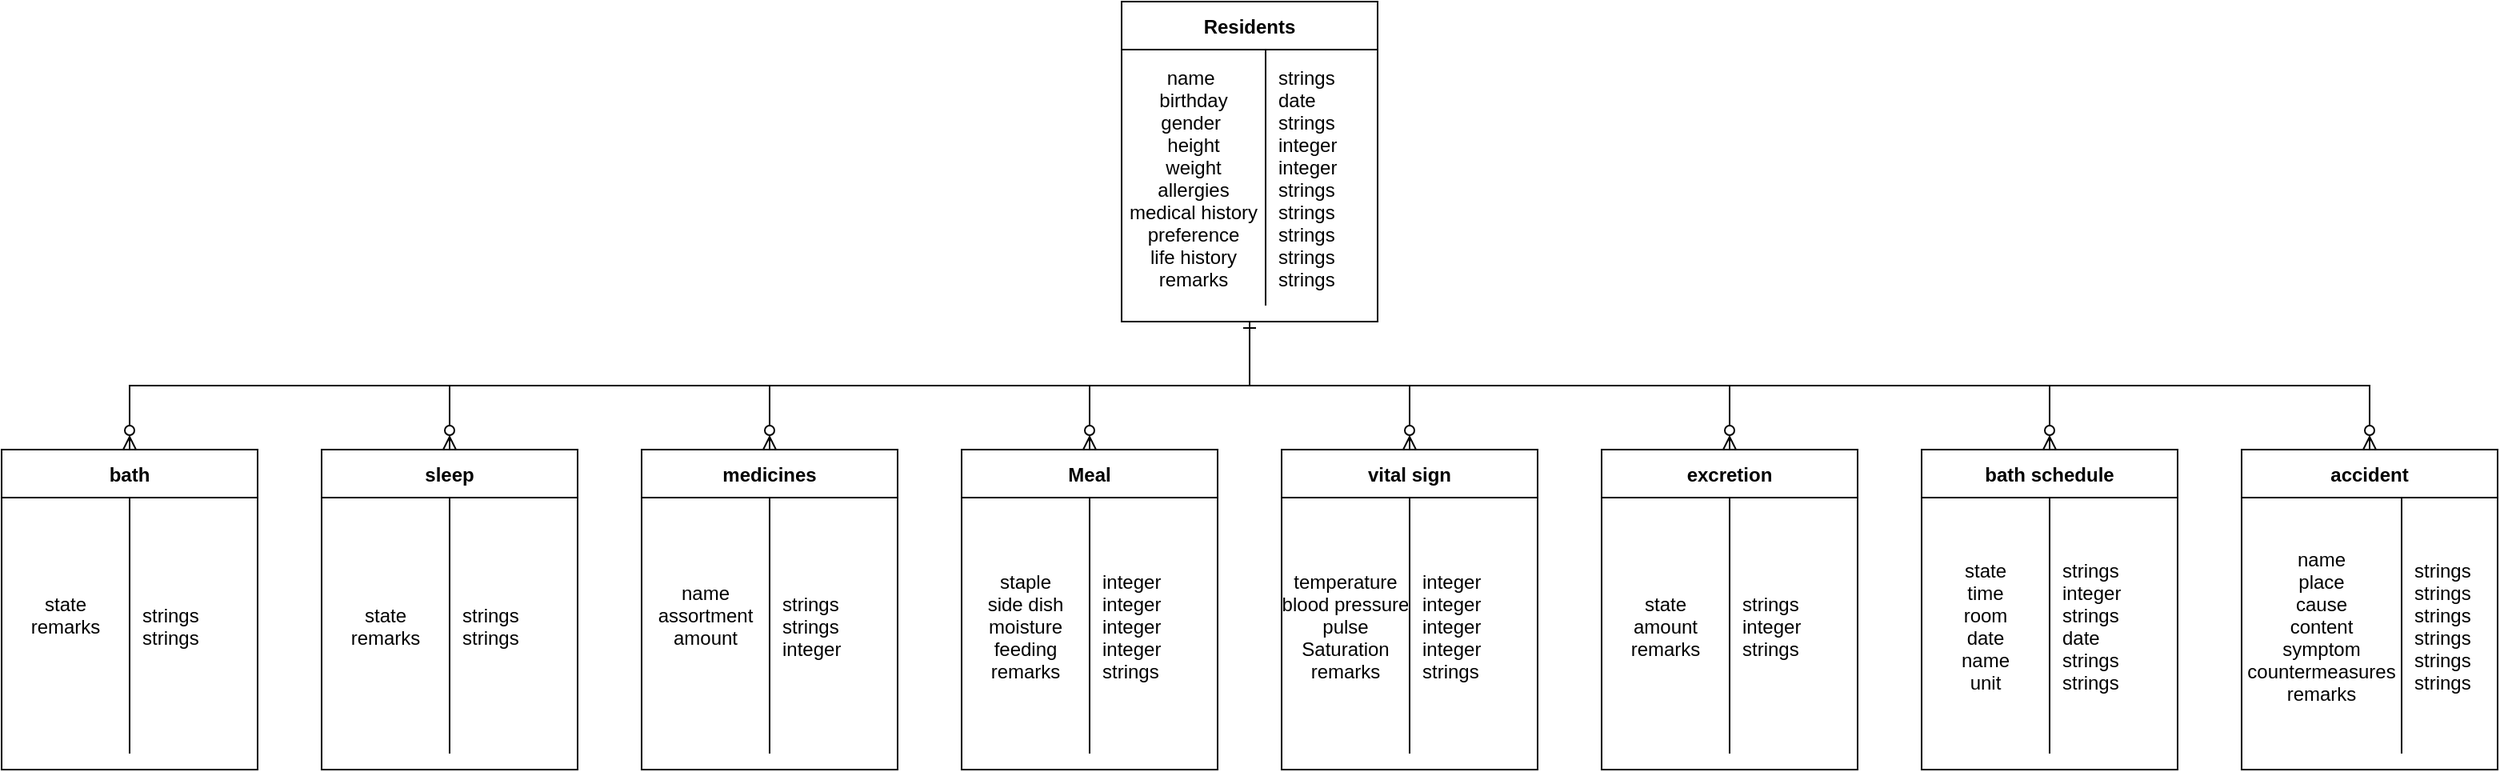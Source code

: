 <mxfile version="14.7.6" type="github">
  <diagram id="R2lEEEUBdFMjLlhIrx00" name="Page-1">
    <mxGraphModel dx="1796" dy="591" grid="1" gridSize="10" guides="1" tooltips="1" connect="1" arrows="1" fold="1" page="1" pageScale="1" pageWidth="850" pageHeight="1100" math="0" shadow="0" extFonts="Permanent Marker^https://fonts.googleapis.com/css?family=Permanent+Marker">
      <root>
        <mxCell id="0" />
        <mxCell id="1" parent="0" />
        <mxCell id="iqtrtNtOU-YQ3n1kmFNO-46" style="edgeStyle=orthogonalEdgeStyle;rounded=0;jumpStyle=none;orthogonalLoop=1;jettySize=auto;html=1;entryX=0.5;entryY=0;entryDx=0;entryDy=0;strokeColor=#000000;startArrow=ERone;startFill=0;endArrow=ERzeroToMany;endFill=1;" edge="1" parent="1" source="C-vyLk0tnHw3VtMMgP7b-23" target="iqtrtNtOU-YQ3n1kmFNO-4">
          <mxGeometry relative="1" as="geometry" />
        </mxCell>
        <mxCell id="iqtrtNtOU-YQ3n1kmFNO-47" style="edgeStyle=orthogonalEdgeStyle;rounded=0;jumpStyle=none;orthogonalLoop=1;jettySize=auto;html=1;startArrow=ERone;startFill=0;endArrow=ERzeroToMany;endFill=1;strokeColor=#000000;" edge="1" parent="1" source="C-vyLk0tnHw3VtMMgP7b-23" target="iqtrtNtOU-YQ3n1kmFNO-14">
          <mxGeometry relative="1" as="geometry">
            <Array as="points">
              <mxPoint x="480" y="280" />
              <mxPoint x="180" y="280" />
            </Array>
          </mxGeometry>
        </mxCell>
        <mxCell id="iqtrtNtOU-YQ3n1kmFNO-48" style="edgeStyle=orthogonalEdgeStyle;rounded=0;jumpStyle=none;orthogonalLoop=1;jettySize=auto;html=1;entryX=0.5;entryY=0;entryDx=0;entryDy=0;startArrow=ERone;startFill=0;endArrow=ERzeroToMany;endFill=1;strokeColor=#000000;" edge="1" parent="1" source="C-vyLk0tnHw3VtMMgP7b-23" target="iqtrtNtOU-YQ3n1kmFNO-23">
          <mxGeometry relative="1" as="geometry">
            <Array as="points">
              <mxPoint x="480" y="280" />
              <mxPoint x="-20" y="280" />
            </Array>
          </mxGeometry>
        </mxCell>
        <mxCell id="iqtrtNtOU-YQ3n1kmFNO-49" style="edgeStyle=orthogonalEdgeStyle;rounded=0;jumpStyle=none;orthogonalLoop=1;jettySize=auto;html=1;entryX=0.5;entryY=0;entryDx=0;entryDy=0;startArrow=ERone;startFill=0;endArrow=ERzeroToMany;endFill=1;strokeColor=#000000;" edge="1" parent="1" source="C-vyLk0tnHw3VtMMgP7b-23" target="iqtrtNtOU-YQ3n1kmFNO-30">
          <mxGeometry relative="1" as="geometry">
            <Array as="points">
              <mxPoint x="480" y="280" />
              <mxPoint x="-220" y="280" />
            </Array>
          </mxGeometry>
        </mxCell>
        <mxCell id="iqtrtNtOU-YQ3n1kmFNO-50" style="edgeStyle=orthogonalEdgeStyle;rounded=0;jumpStyle=none;orthogonalLoop=1;jettySize=auto;html=1;entryX=0.5;entryY=0;entryDx=0;entryDy=0;startArrow=ERone;startFill=0;endArrow=ERzeroToMany;endFill=1;strokeColor=#000000;" edge="1" parent="1" source="C-vyLk0tnHw3VtMMgP7b-23" target="iqtrtNtOU-YQ3n1kmFNO-18">
          <mxGeometry relative="1" as="geometry">
            <Array as="points">
              <mxPoint x="480" y="280" />
              <mxPoint x="580" y="280" />
            </Array>
          </mxGeometry>
        </mxCell>
        <mxCell id="iqtrtNtOU-YQ3n1kmFNO-51" style="edgeStyle=orthogonalEdgeStyle;rounded=0;jumpStyle=none;orthogonalLoop=1;jettySize=auto;html=1;startArrow=ERone;startFill=0;endArrow=ERzeroToMany;endFill=1;strokeColor=#000000;" edge="1" parent="1" source="C-vyLk0tnHw3VtMMgP7b-23" target="iqtrtNtOU-YQ3n1kmFNO-8">
          <mxGeometry relative="1" as="geometry">
            <Array as="points">
              <mxPoint x="480" y="280" />
              <mxPoint x="780" y="280" />
            </Array>
          </mxGeometry>
        </mxCell>
        <mxCell id="iqtrtNtOU-YQ3n1kmFNO-52" style="edgeStyle=orthogonalEdgeStyle;rounded=0;jumpStyle=none;orthogonalLoop=1;jettySize=auto;html=1;startArrow=ERone;startFill=0;endArrow=ERzeroToMany;endFill=1;strokeColor=#000000;entryX=0.5;entryY=0;entryDx=0;entryDy=0;" edge="1" parent="1" source="C-vyLk0tnHw3VtMMgP7b-23" target="iqtrtNtOU-YQ3n1kmFNO-34">
          <mxGeometry relative="1" as="geometry">
            <mxPoint x="1120" y="310" as="targetPoint" />
            <Array as="points">
              <mxPoint x="480" y="280" />
              <mxPoint x="980" y="280" />
            </Array>
          </mxGeometry>
        </mxCell>
        <mxCell id="iqtrtNtOU-YQ3n1kmFNO-53" style="edgeStyle=orthogonalEdgeStyle;rounded=0;jumpStyle=none;orthogonalLoop=1;jettySize=auto;html=1;entryX=0.5;entryY=0;entryDx=0;entryDy=0;startArrow=ERone;startFill=0;endArrow=ERzeroToMany;endFill=1;strokeColor=#000000;" edge="1" parent="1" source="C-vyLk0tnHw3VtMMgP7b-23" target="iqtrtNtOU-YQ3n1kmFNO-38">
          <mxGeometry relative="1" as="geometry">
            <Array as="points">
              <mxPoint x="480" y="280" />
              <mxPoint x="1180" y="280" />
            </Array>
          </mxGeometry>
        </mxCell>
        <mxCell id="C-vyLk0tnHw3VtMMgP7b-23" value="Residents" style="shape=table;startSize=30;container=1;collapsible=1;childLayout=tableLayout;fixedRows=1;rowLines=0;fontStyle=1;align=center;resizeLast=1;" parent="1" vertex="1">
          <mxGeometry x="400" y="40" width="160" height="200" as="geometry" />
        </mxCell>
        <mxCell id="C-vyLk0tnHw3VtMMgP7b-27" value="" style="shape=partialRectangle;collapsible=0;dropTarget=0;pointerEvents=0;fillColor=none;points=[[0,0.5],[1,0.5]];portConstraint=eastwest;top=0;left=0;right=0;bottom=0;" parent="C-vyLk0tnHw3VtMMgP7b-23" vertex="1">
          <mxGeometry y="30" width="160" height="160" as="geometry" />
        </mxCell>
        <mxCell id="C-vyLk0tnHw3VtMMgP7b-28" value="name &#xa;birthday&#xa;gender &#xa;height&#xa;weight&#xa;allergies&#xa;medical history&#xa;preference&#xa;life history&#xa;remarks" style="shape=partialRectangle;overflow=hidden;connectable=0;fillColor=none;top=0;left=0;bottom=0;right=0;" parent="C-vyLk0tnHw3VtMMgP7b-27" vertex="1">
          <mxGeometry width="90" height="160" as="geometry" />
        </mxCell>
        <mxCell id="C-vyLk0tnHw3VtMMgP7b-29" value="strings&#xa;date&#xa;strings&#xa;integer&#xa;integer&#xa;strings&#xa;strings&#xa;strings&#xa;strings&#xa;strings" style="shape=partialRectangle;overflow=hidden;connectable=0;fillColor=none;top=0;left=0;bottom=0;right=0;align=left;spacingLeft=6;" parent="C-vyLk0tnHw3VtMMgP7b-27" vertex="1">
          <mxGeometry x="90" width="70" height="160" as="geometry" />
        </mxCell>
        <mxCell id="iqtrtNtOU-YQ3n1kmFNO-4" value="Meal" style="shape=table;startSize=30;container=1;collapsible=1;childLayout=tableLayout;fixedRows=1;rowLines=0;fontStyle=1;align=center;resizeLast=1;" vertex="1" parent="1">
          <mxGeometry x="300" y="320" width="160" height="200" as="geometry" />
        </mxCell>
        <mxCell id="iqtrtNtOU-YQ3n1kmFNO-5" value="" style="shape=partialRectangle;collapsible=0;dropTarget=0;pointerEvents=0;fillColor=none;points=[[0,0.5],[1,0.5]];portConstraint=eastwest;top=0;left=0;right=0;bottom=0;" vertex="1" parent="iqtrtNtOU-YQ3n1kmFNO-4">
          <mxGeometry y="30" width="160" height="160" as="geometry" />
        </mxCell>
        <mxCell id="iqtrtNtOU-YQ3n1kmFNO-6" value="&#xa;staple&#xa;side dish&#xa;moisture&#xa;feeding&#xa;remarks&#xa;" style="shape=partialRectangle;overflow=hidden;connectable=0;fillColor=none;top=0;left=0;bottom=0;right=0;verticalAlign=middle;" vertex="1" parent="iqtrtNtOU-YQ3n1kmFNO-5">
          <mxGeometry width="80" height="160" as="geometry" />
        </mxCell>
        <mxCell id="iqtrtNtOU-YQ3n1kmFNO-7" value="integer&#xa;integer&#xa;integer&#xa;integer&#xa;strings" style="shape=partialRectangle;overflow=hidden;connectable=0;fillColor=none;top=0;left=0;bottom=0;right=0;align=left;spacingLeft=6;verticalAlign=middle;" vertex="1" parent="iqtrtNtOU-YQ3n1kmFNO-5">
          <mxGeometry x="80" width="80" height="160" as="geometry" />
        </mxCell>
        <mxCell id="iqtrtNtOU-YQ3n1kmFNO-8" value="excretion" style="shape=table;startSize=30;container=1;collapsible=1;childLayout=tableLayout;fixedRows=1;rowLines=0;fontStyle=1;align=center;resizeLast=1;" vertex="1" parent="1">
          <mxGeometry x="700" y="320" width="160" height="200" as="geometry" />
        </mxCell>
        <mxCell id="iqtrtNtOU-YQ3n1kmFNO-9" value="" style="shape=partialRectangle;collapsible=0;dropTarget=0;pointerEvents=0;fillColor=none;points=[[0,0.5],[1,0.5]];portConstraint=eastwest;top=0;left=0;right=0;bottom=0;" vertex="1" parent="iqtrtNtOU-YQ3n1kmFNO-8">
          <mxGeometry y="30" width="160" height="160" as="geometry" />
        </mxCell>
        <mxCell id="iqtrtNtOU-YQ3n1kmFNO-10" value="state&#xa;amount&#xa;remarks" style="shape=partialRectangle;overflow=hidden;connectable=0;fillColor=none;top=0;left=0;bottom=0;right=0;" vertex="1" parent="iqtrtNtOU-YQ3n1kmFNO-9">
          <mxGeometry width="80" height="160" as="geometry" />
        </mxCell>
        <mxCell id="iqtrtNtOU-YQ3n1kmFNO-11" value="strings&#xa;integer&#xa;strings" style="shape=partialRectangle;overflow=hidden;connectable=0;fillColor=none;top=0;left=0;bottom=0;right=0;align=left;spacingLeft=6;" vertex="1" parent="iqtrtNtOU-YQ3n1kmFNO-9">
          <mxGeometry x="80" width="80" height="160" as="geometry" />
        </mxCell>
        <mxCell id="iqtrtNtOU-YQ3n1kmFNO-14" value="medicines" style="shape=table;startSize=30;container=1;collapsible=1;childLayout=tableLayout;fixedRows=1;rowLines=0;fontStyle=1;align=center;resizeLast=1;" vertex="1" parent="1">
          <mxGeometry x="100" y="320" width="160" height="200" as="geometry" />
        </mxCell>
        <mxCell id="iqtrtNtOU-YQ3n1kmFNO-15" value="" style="shape=partialRectangle;collapsible=0;dropTarget=0;pointerEvents=0;fillColor=none;points=[[0,0.5],[1,0.5]];portConstraint=eastwest;top=0;left=0;right=0;bottom=0;" vertex="1" parent="iqtrtNtOU-YQ3n1kmFNO-14">
          <mxGeometry y="30" width="160" height="160" as="geometry" />
        </mxCell>
        <mxCell id="iqtrtNtOU-YQ3n1kmFNO-16" value="name&#xa; assortment &#xa;amount&#xa;" style="shape=partialRectangle;overflow=hidden;connectable=0;fillColor=none;top=0;left=0;bottom=0;right=0;" vertex="1" parent="iqtrtNtOU-YQ3n1kmFNO-15">
          <mxGeometry width="80" height="160" as="geometry" />
        </mxCell>
        <mxCell id="iqtrtNtOU-YQ3n1kmFNO-17" value="strings&#xa;strings&#xa;integer" style="shape=partialRectangle;overflow=hidden;connectable=0;fillColor=none;top=0;left=0;bottom=0;right=0;align=left;spacingLeft=6;" vertex="1" parent="iqtrtNtOU-YQ3n1kmFNO-15">
          <mxGeometry x="80" width="80" height="160" as="geometry" />
        </mxCell>
        <mxCell id="iqtrtNtOU-YQ3n1kmFNO-18" value="vital sign" style="shape=table;startSize=30;container=1;collapsible=1;childLayout=tableLayout;fixedRows=1;rowLines=0;fontStyle=1;align=center;resizeLast=1;" vertex="1" parent="1">
          <mxGeometry x="500" y="320" width="160" height="200" as="geometry" />
        </mxCell>
        <mxCell id="iqtrtNtOU-YQ3n1kmFNO-19" value="" style="shape=partialRectangle;collapsible=0;dropTarget=0;pointerEvents=0;fillColor=none;points=[[0,0.5],[1,0.5]];portConstraint=eastwest;top=0;left=0;right=0;bottom=0;" vertex="1" parent="iqtrtNtOU-YQ3n1kmFNO-18">
          <mxGeometry y="30" width="160" height="160" as="geometry" />
        </mxCell>
        <mxCell id="iqtrtNtOU-YQ3n1kmFNO-20" value="temperature&#xa;blood pressure&#xa;pulse&#xa;Saturation&#xa;remarks" style="shape=partialRectangle;overflow=hidden;connectable=0;fillColor=none;top=0;left=0;bottom=0;right=0;" vertex="1" parent="iqtrtNtOU-YQ3n1kmFNO-19">
          <mxGeometry width="80" height="160" as="geometry" />
        </mxCell>
        <mxCell id="iqtrtNtOU-YQ3n1kmFNO-21" value="integer&#xa;integer&#xa;integer&#xa;integer&#xa;strings" style="shape=partialRectangle;overflow=hidden;connectable=0;fillColor=none;top=0;left=0;bottom=0;right=0;align=left;spacingLeft=6;" vertex="1" parent="iqtrtNtOU-YQ3n1kmFNO-19">
          <mxGeometry x="80" width="80" height="160" as="geometry" />
        </mxCell>
        <mxCell id="iqtrtNtOU-YQ3n1kmFNO-23" value="sleep" style="shape=table;startSize=30;container=1;collapsible=1;childLayout=tableLayout;fixedRows=1;rowLines=0;fontStyle=1;align=center;resizeLast=1;" vertex="1" parent="1">
          <mxGeometry x="-100" y="320" width="160" height="200" as="geometry" />
        </mxCell>
        <mxCell id="iqtrtNtOU-YQ3n1kmFNO-24" value="" style="shape=partialRectangle;collapsible=0;dropTarget=0;pointerEvents=0;fillColor=none;points=[[0,0.5],[1,0.5]];portConstraint=eastwest;top=0;left=0;right=0;bottom=0;" vertex="1" parent="iqtrtNtOU-YQ3n1kmFNO-23">
          <mxGeometry y="30" width="160" height="160" as="geometry" />
        </mxCell>
        <mxCell id="iqtrtNtOU-YQ3n1kmFNO-25" value="state&#xa;remarks" style="shape=partialRectangle;overflow=hidden;connectable=0;fillColor=none;top=0;left=0;bottom=0;right=0;" vertex="1" parent="iqtrtNtOU-YQ3n1kmFNO-24">
          <mxGeometry width="80" height="160" as="geometry" />
        </mxCell>
        <mxCell id="iqtrtNtOU-YQ3n1kmFNO-26" value="strings&#xa;strings" style="shape=partialRectangle;overflow=hidden;connectable=0;fillColor=none;top=0;left=0;bottom=0;right=0;align=left;spacingLeft=6;" vertex="1" parent="iqtrtNtOU-YQ3n1kmFNO-24">
          <mxGeometry x="80" width="80" height="160" as="geometry" />
        </mxCell>
        <mxCell id="iqtrtNtOU-YQ3n1kmFNO-30" value="bath" style="shape=table;startSize=30;container=1;collapsible=1;childLayout=tableLayout;fixedRows=1;rowLines=0;fontStyle=1;align=center;resizeLast=1;" vertex="1" parent="1">
          <mxGeometry x="-300" y="320" width="160" height="200" as="geometry" />
        </mxCell>
        <mxCell id="iqtrtNtOU-YQ3n1kmFNO-31" value="" style="shape=partialRectangle;collapsible=0;dropTarget=0;pointerEvents=0;fillColor=none;points=[[0,0.5],[1,0.5]];portConstraint=eastwest;top=0;left=0;right=0;bottom=0;" vertex="1" parent="iqtrtNtOU-YQ3n1kmFNO-30">
          <mxGeometry y="30" width="160" height="160" as="geometry" />
        </mxCell>
        <mxCell id="iqtrtNtOU-YQ3n1kmFNO-32" value="state&#xa;remarks&#xa;" style="shape=partialRectangle;overflow=hidden;connectable=0;fillColor=none;top=0;left=0;bottom=0;right=0;" vertex="1" parent="iqtrtNtOU-YQ3n1kmFNO-31">
          <mxGeometry width="80" height="160" as="geometry" />
        </mxCell>
        <mxCell id="iqtrtNtOU-YQ3n1kmFNO-33" value="strings&#xa;strings" style="shape=partialRectangle;overflow=hidden;connectable=0;fillColor=none;top=0;left=0;bottom=0;right=0;align=left;spacingLeft=6;" vertex="1" parent="iqtrtNtOU-YQ3n1kmFNO-31">
          <mxGeometry x="80" width="80" height="160" as="geometry" />
        </mxCell>
        <mxCell id="iqtrtNtOU-YQ3n1kmFNO-34" value="bath schedule" style="shape=table;startSize=30;container=1;collapsible=1;childLayout=tableLayout;fixedRows=1;rowLines=0;fontStyle=1;align=center;resizeLast=1;" vertex="1" parent="1">
          <mxGeometry x="900" y="320" width="160" height="200" as="geometry" />
        </mxCell>
        <mxCell id="iqtrtNtOU-YQ3n1kmFNO-35" value="" style="shape=partialRectangle;collapsible=0;dropTarget=0;pointerEvents=0;fillColor=none;points=[[0,0.5],[1,0.5]];portConstraint=eastwest;top=0;left=0;right=0;bottom=0;" vertex="1" parent="iqtrtNtOU-YQ3n1kmFNO-34">
          <mxGeometry y="30" width="160" height="160" as="geometry" />
        </mxCell>
        <mxCell id="iqtrtNtOU-YQ3n1kmFNO-36" value="state&#xa;time&#xa;room&#xa;date&#xa;name&#xa;unit" style="shape=partialRectangle;overflow=hidden;connectable=0;fillColor=none;top=0;left=0;bottom=0;right=0;" vertex="1" parent="iqtrtNtOU-YQ3n1kmFNO-35">
          <mxGeometry width="80" height="160" as="geometry" />
        </mxCell>
        <mxCell id="iqtrtNtOU-YQ3n1kmFNO-37" value="strings&#xa;integer&#xa;strings&#xa;date&#xa;strings&#xa;strings" style="shape=partialRectangle;overflow=hidden;connectable=0;fillColor=none;top=0;left=0;bottom=0;right=0;align=left;spacingLeft=6;" vertex="1" parent="iqtrtNtOU-YQ3n1kmFNO-35">
          <mxGeometry x="80" width="80" height="160" as="geometry" />
        </mxCell>
        <mxCell id="iqtrtNtOU-YQ3n1kmFNO-38" value="accident" style="shape=table;startSize=30;container=1;collapsible=1;childLayout=tableLayout;fixedRows=1;rowLines=0;fontStyle=1;align=center;resizeLast=1;" vertex="1" parent="1">
          <mxGeometry x="1100" y="320" width="160" height="200" as="geometry" />
        </mxCell>
        <mxCell id="iqtrtNtOU-YQ3n1kmFNO-39" value="" style="shape=partialRectangle;collapsible=0;dropTarget=0;pointerEvents=0;fillColor=none;points=[[0,0.5],[1,0.5]];portConstraint=eastwest;top=0;left=0;right=0;bottom=0;" vertex="1" parent="iqtrtNtOU-YQ3n1kmFNO-38">
          <mxGeometry y="30" width="160" height="160" as="geometry" />
        </mxCell>
        <mxCell id="iqtrtNtOU-YQ3n1kmFNO-40" value="name&#xa;place&#xa;cause&#xa;content&#xa;symptom&#xa;countermeasures&#xa;remarks" style="shape=partialRectangle;overflow=hidden;connectable=0;fillColor=none;top=0;left=0;bottom=0;right=0;" vertex="1" parent="iqtrtNtOU-YQ3n1kmFNO-39">
          <mxGeometry width="100" height="160" as="geometry" />
        </mxCell>
        <mxCell id="iqtrtNtOU-YQ3n1kmFNO-41" value="strings&#xa;strings&#xa;strings&#xa;strings&#xa;strings&#xa;strings" style="shape=partialRectangle;overflow=hidden;connectable=0;fillColor=none;top=0;left=0;bottom=0;right=0;align=left;spacingLeft=6;" vertex="1" parent="iqtrtNtOU-YQ3n1kmFNO-39">
          <mxGeometry x="100" width="60" height="160" as="geometry" />
        </mxCell>
      </root>
    </mxGraphModel>
  </diagram>
</mxfile>
